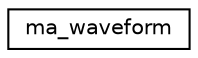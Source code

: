 digraph "Graphical Class Hierarchy"
{
 // LATEX_PDF_SIZE
  edge [fontname="Helvetica",fontsize="10",labelfontname="Helvetica",labelfontsize="10"];
  node [fontname="Helvetica",fontsize="10",shape=record];
  rankdir="LR";
  Node0 [label="ma_waveform",height=0.2,width=0.4,color="black", fillcolor="white", style="filled",URL="$structma__waveform.html",tooltip=" "];
}
